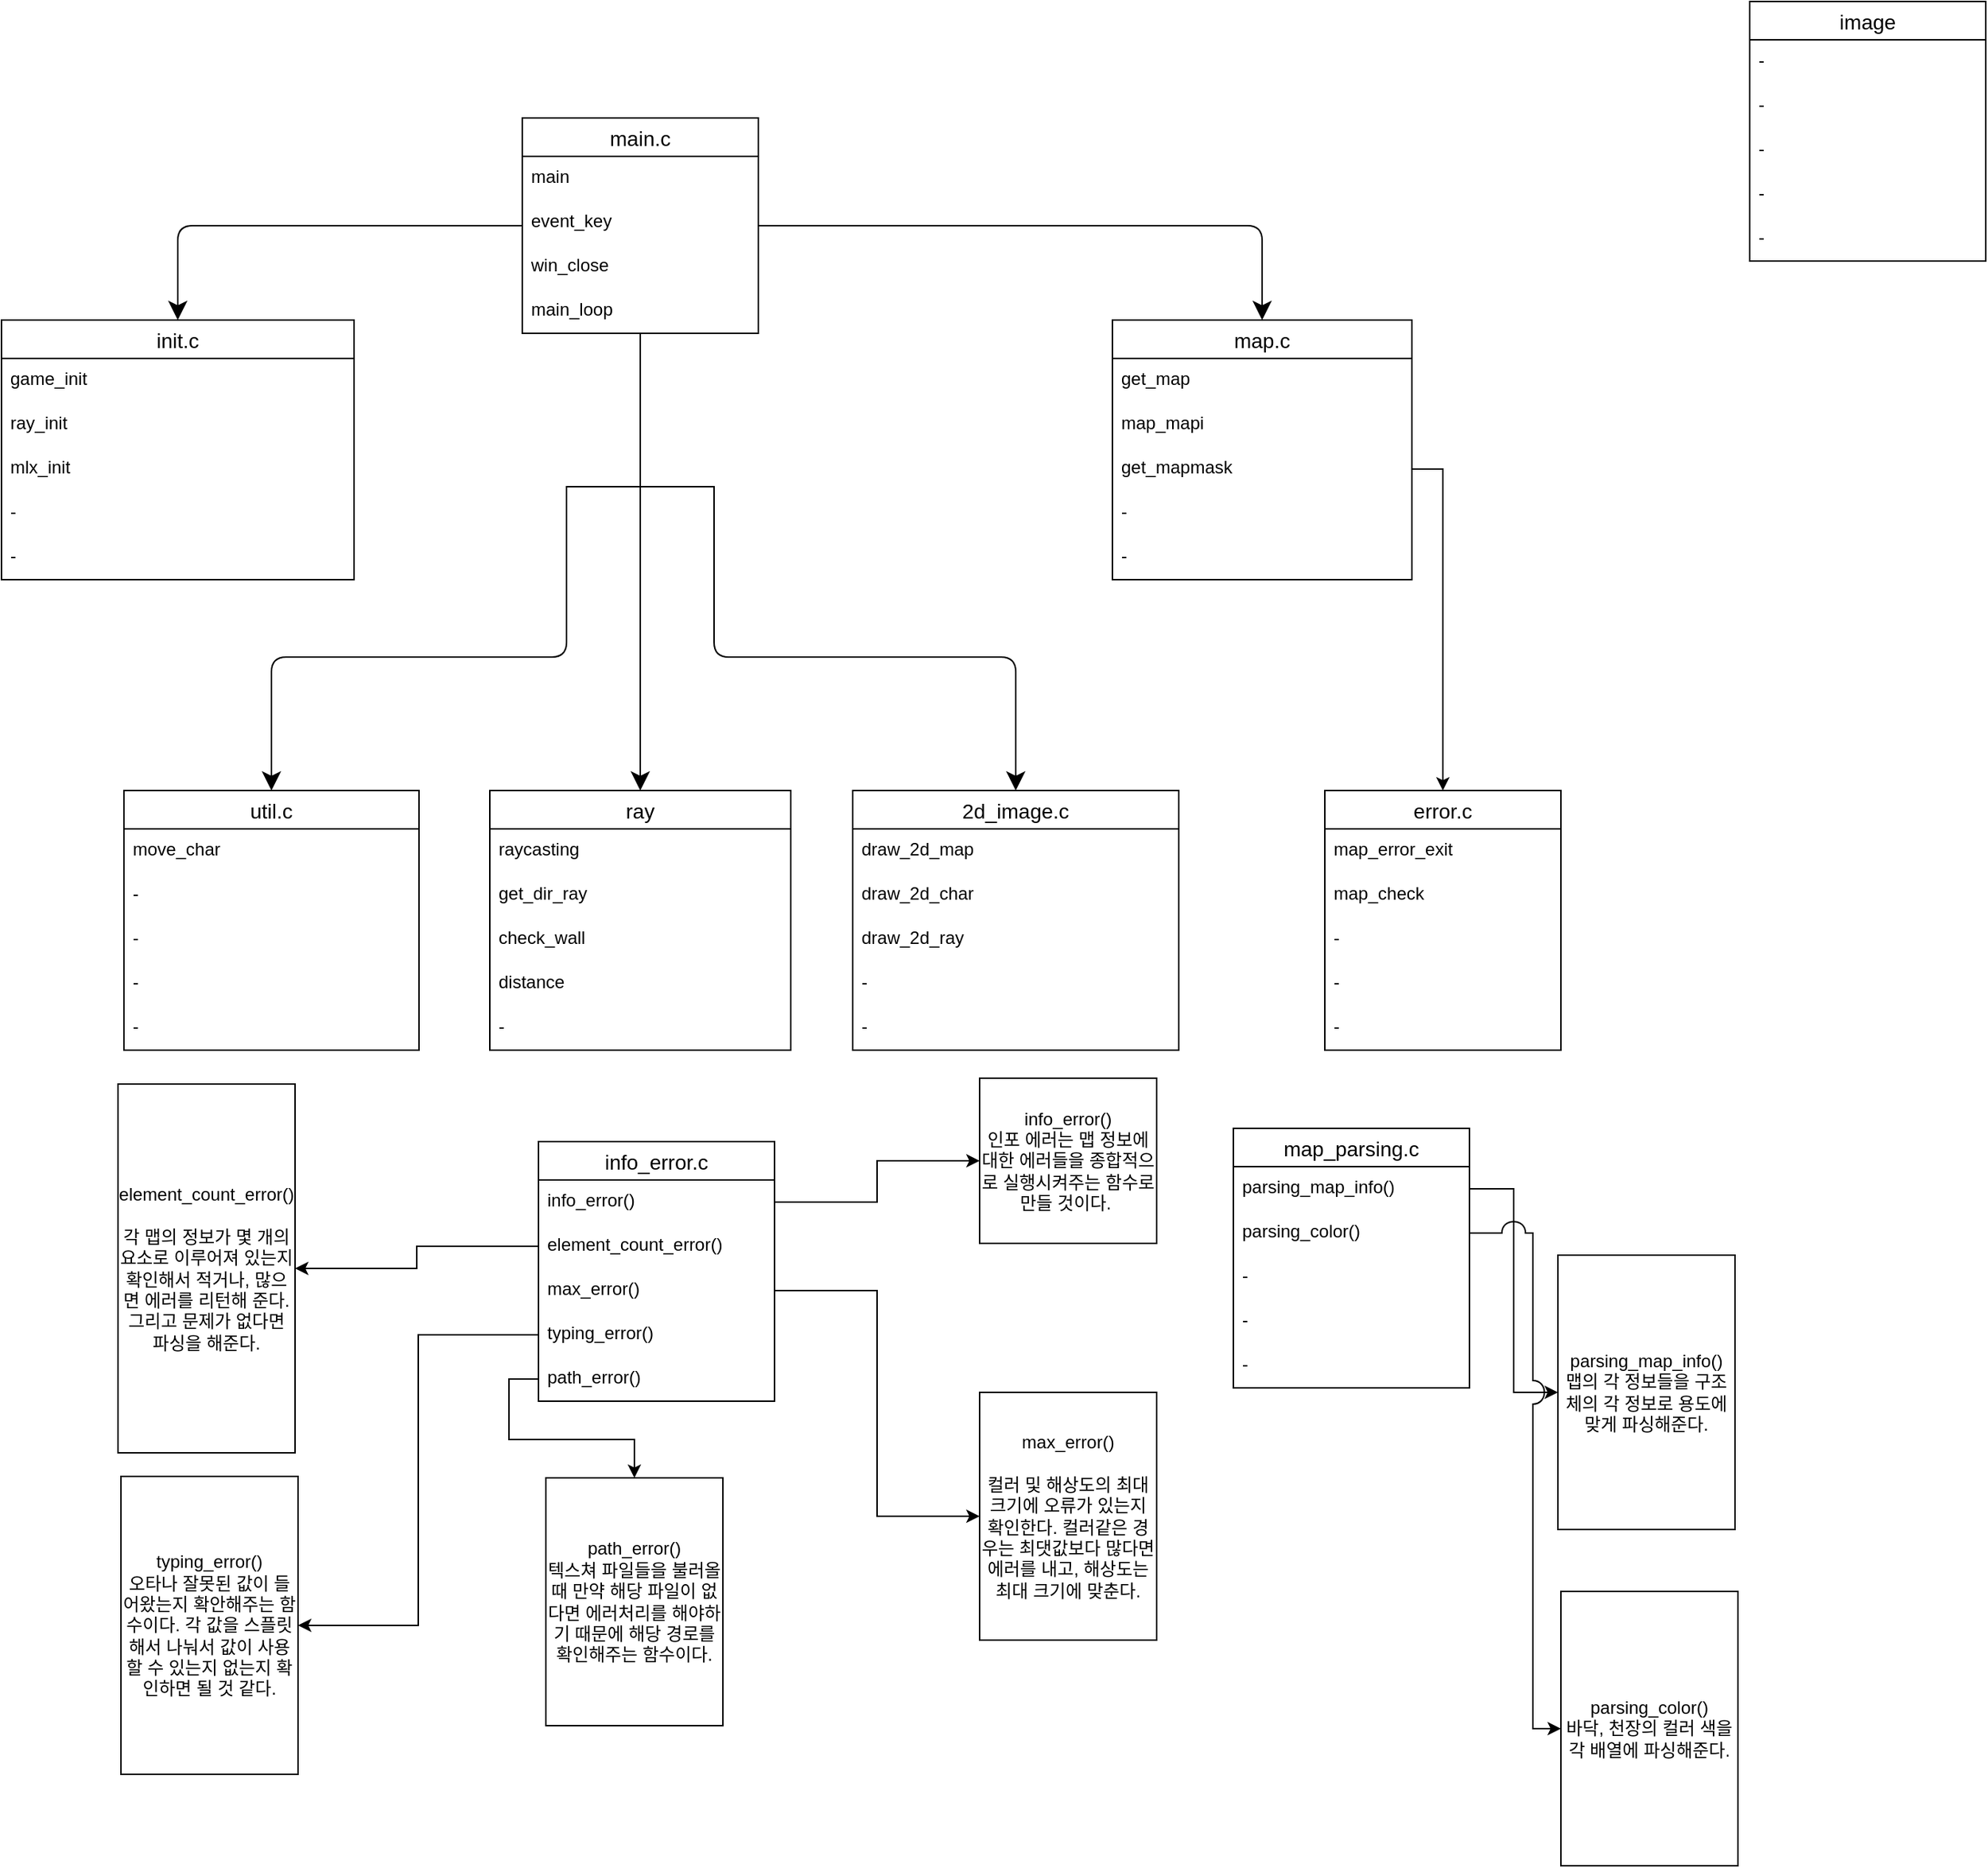 <mxfile version="14.2.7" type="github">
  <diagram name="Page-1" id="e56a1550-8fbb-45ad-956c-1786394a9013">
    <mxGraphModel dx="1298" dy="722" grid="0" gridSize="1" guides="1" tooltips="1" connect="1" arrows="1" fold="1" page="1" pageScale="1" pageWidth="3300" pageHeight="2339" background="#ffffff" math="0" shadow="0">
      <root>
        <mxCell id="0" />
        <mxCell id="1" parent="0" />
        <mxCell id="uAMPDl_Nky-WzL86phEE-77" value="main.c" style="swimlane;fontStyle=0;childLayout=stackLayout;horizontal=1;startSize=26;horizontalStack=0;resizeParent=1;resizeParentMax=0;resizeLast=0;collapsible=1;marginBottom=0;align=center;fontSize=14;fillColor=#FFFFFF;" parent="1" vertex="1">
          <mxGeometry x="1632" y="552" width="160" height="146" as="geometry" />
        </mxCell>
        <mxCell id="uAMPDl_Nky-WzL86phEE-78" value="main" style="text;strokeColor=none;fillColor=none;spacingLeft=4;spacingRight=4;overflow=hidden;rotatable=0;points=[[0,0.5],[1,0.5]];portConstraint=eastwest;fontSize=12;" parent="uAMPDl_Nky-WzL86phEE-77" vertex="1">
          <mxGeometry y="26" width="160" height="30" as="geometry" />
        </mxCell>
        <mxCell id="uAMPDl_Nky-WzL86phEE-79" value="event_key" style="text;strokeColor=none;fillColor=none;spacingLeft=4;spacingRight=4;overflow=hidden;rotatable=0;points=[[0,0.5],[1,0.5]];portConstraint=eastwest;fontSize=12;" parent="uAMPDl_Nky-WzL86phEE-77" vertex="1">
          <mxGeometry y="56" width="160" height="30" as="geometry" />
        </mxCell>
        <mxCell id="uAMPDl_Nky-WzL86phEE-85" value="win_close" style="text;strokeColor=none;fillColor=none;spacingLeft=4;spacingRight=4;overflow=hidden;rotatable=0;points=[[0,0.5],[1,0.5]];portConstraint=eastwest;fontSize=12;" parent="uAMPDl_Nky-WzL86phEE-77" vertex="1">
          <mxGeometry y="86" width="160" height="30" as="geometry" />
        </mxCell>
        <mxCell id="uAMPDl_Nky-WzL86phEE-86" value="main_loop" style="text;strokeColor=none;fillColor=none;spacingLeft=4;spacingRight=4;overflow=hidden;rotatable=0;points=[[0,0.5],[1,0.5]];portConstraint=eastwest;fontSize=12;" parent="uAMPDl_Nky-WzL86phEE-77" vertex="1">
          <mxGeometry y="116" width="160" height="30" as="geometry" />
        </mxCell>
        <mxCell id="uAMPDl_Nky-WzL86phEE-129" style="edgeStyle=orthogonalEdgeStyle;rounded=1;jumpStyle=arc;jumpSize=20;orthogonalLoop=1;jettySize=auto;html=1;startArrow=none;startFill=0;startSize=7;endArrow=classic;endFill=1;endSize=10;targetPerimeterSpacing=5;strokeWidth=1;entryX=0.5;entryY=0;entryDx=0;entryDy=0;" parent="1" source="uAMPDl_Nky-WzL86phEE-77" target="uAMPDl_Nky-WzL86phEE-81" edge="1">
          <mxGeometry relative="1" as="geometry" />
        </mxCell>
        <mxCell id="uAMPDl_Nky-WzL86phEE-81" value="map.c" style="swimlane;fontStyle=0;childLayout=stackLayout;horizontal=1;startSize=26;horizontalStack=0;resizeParent=1;resizeParentMax=0;resizeLast=0;collapsible=1;marginBottom=0;align=center;fontSize=14;fillColor=#FFFFFF;" parent="1" vertex="1">
          <mxGeometry x="2032" y="689" width="203" height="176" as="geometry" />
        </mxCell>
        <mxCell id="uAMPDl_Nky-WzL86phEE-82" value="get_map" style="text;strokeColor=none;fillColor=none;spacingLeft=4;spacingRight=4;overflow=hidden;rotatable=0;points=[[0,0.5],[1,0.5]];portConstraint=eastwest;fontSize=12;" parent="uAMPDl_Nky-WzL86phEE-81" vertex="1">
          <mxGeometry y="26" width="203" height="30" as="geometry" />
        </mxCell>
        <mxCell id="uAMPDl_Nky-WzL86phEE-83" value="map_mapi" style="text;strokeColor=none;fillColor=none;spacingLeft=4;spacingRight=4;overflow=hidden;rotatable=0;points=[[0,0.5],[1,0.5]];portConstraint=eastwest;fontSize=12;" parent="uAMPDl_Nky-WzL86phEE-81" vertex="1">
          <mxGeometry y="56" width="203" height="30" as="geometry" />
        </mxCell>
        <mxCell id="uAMPDl_Nky-WzL86phEE-84" value="get_mapmask" style="text;strokeColor=none;fillColor=none;spacingLeft=4;spacingRight=4;overflow=hidden;rotatable=0;points=[[0,0.5],[1,0.5]];portConstraint=eastwest;fontSize=12;" parent="uAMPDl_Nky-WzL86phEE-81" vertex="1">
          <mxGeometry y="86" width="203" height="30" as="geometry" />
        </mxCell>
        <mxCell id="uAMPDl_Nky-WzL86phEE-161" value="-" style="text;strokeColor=none;fillColor=none;spacingLeft=4;spacingRight=4;overflow=hidden;rotatable=0;points=[[0,0.5],[1,0.5]];portConstraint=eastwest;fontSize=12;" parent="uAMPDl_Nky-WzL86phEE-81" vertex="1">
          <mxGeometry y="116" width="203" height="30" as="geometry" />
        </mxCell>
        <mxCell id="uAMPDl_Nky-WzL86phEE-162" value="-" style="text;strokeColor=none;fillColor=none;spacingLeft=4;spacingRight=4;overflow=hidden;rotatable=0;points=[[0,0.5],[1,0.5]];portConstraint=eastwest;fontSize=12;" parent="uAMPDl_Nky-WzL86phEE-81" vertex="1">
          <mxGeometry y="146" width="203" height="30" as="geometry" />
        </mxCell>
        <mxCell id="uAMPDl_Nky-WzL86phEE-91" value="2d_image.c" style="swimlane;fontStyle=0;childLayout=stackLayout;horizontal=1;startSize=26;horizontalStack=0;resizeParent=1;resizeParentMax=0;resizeLast=0;collapsible=1;marginBottom=0;align=center;fontSize=14;fillColor=#FFFFFF;" parent="1" vertex="1">
          <mxGeometry x="1856" y="1008" width="221" height="176" as="geometry" />
        </mxCell>
        <mxCell id="uAMPDl_Nky-WzL86phEE-96" value="draw_2d_map" style="text;strokeColor=none;fillColor=none;spacingLeft=4;spacingRight=4;overflow=hidden;rotatable=0;points=[[0,0.5],[1,0.5]];portConstraint=eastwest;fontSize=12;" parent="uAMPDl_Nky-WzL86phEE-91" vertex="1">
          <mxGeometry y="26" width="221" height="30" as="geometry" />
        </mxCell>
        <mxCell id="uAMPDl_Nky-WzL86phEE-92" value="draw_2d_char" style="text;strokeColor=none;fillColor=none;spacingLeft=4;spacingRight=4;overflow=hidden;rotatable=0;points=[[0,0.5],[1,0.5]];portConstraint=eastwest;fontSize=12;" parent="uAMPDl_Nky-WzL86phEE-91" vertex="1">
          <mxGeometry y="56" width="221" height="30" as="geometry" />
        </mxCell>
        <mxCell id="uAMPDl_Nky-WzL86phEE-93" value="draw_2d_ray" style="text;strokeColor=none;fillColor=none;spacingLeft=4;spacingRight=4;overflow=hidden;rotatable=0;points=[[0,0.5],[1,0.5]];portConstraint=eastwest;fontSize=12;" parent="uAMPDl_Nky-WzL86phEE-91" vertex="1">
          <mxGeometry y="86" width="221" height="30" as="geometry" />
        </mxCell>
        <mxCell id="uAMPDl_Nky-WzL86phEE-94" value="-" style="text;strokeColor=none;fillColor=none;spacingLeft=4;spacingRight=4;overflow=hidden;rotatable=0;points=[[0,0.5],[1,0.5]];portConstraint=eastwest;fontSize=12;" parent="uAMPDl_Nky-WzL86phEE-91" vertex="1">
          <mxGeometry y="116" width="221" height="30" as="geometry" />
        </mxCell>
        <mxCell id="uAMPDl_Nky-WzL86phEE-95" value="-" style="text;strokeColor=none;fillColor=none;spacingLeft=4;spacingRight=4;overflow=hidden;rotatable=0;points=[[0,0.5],[1,0.5]];portConstraint=eastwest;fontSize=12;" parent="uAMPDl_Nky-WzL86phEE-91" vertex="1">
          <mxGeometry y="146" width="221" height="30" as="geometry" />
        </mxCell>
        <mxCell id="uAMPDl_Nky-WzL86phEE-103" value="image" style="swimlane;fontStyle=0;childLayout=stackLayout;horizontal=1;startSize=26;horizontalStack=0;resizeParent=1;resizeParentMax=0;resizeLast=0;collapsible=1;marginBottom=0;align=center;fontSize=14;fillColor=#FFFFFF;" parent="1" vertex="1">
          <mxGeometry x="2464" y="473" width="160" height="176" as="geometry" />
        </mxCell>
        <mxCell id="uAMPDl_Nky-WzL86phEE-104" value="-" style="text;strokeColor=none;fillColor=none;spacingLeft=4;spacingRight=4;overflow=hidden;rotatable=0;points=[[0,0.5],[1,0.5]];portConstraint=eastwest;fontSize=12;" parent="uAMPDl_Nky-WzL86phEE-103" vertex="1">
          <mxGeometry y="26" width="160" height="30" as="geometry" />
        </mxCell>
        <mxCell id="uAMPDl_Nky-WzL86phEE-105" value="-" style="text;strokeColor=none;fillColor=none;spacingLeft=4;spacingRight=4;overflow=hidden;rotatable=0;points=[[0,0.5],[1,0.5]];portConstraint=eastwest;fontSize=12;" parent="uAMPDl_Nky-WzL86phEE-103" vertex="1">
          <mxGeometry y="56" width="160" height="30" as="geometry" />
        </mxCell>
        <mxCell id="uAMPDl_Nky-WzL86phEE-106" value="-" style="text;strokeColor=none;fillColor=none;spacingLeft=4;spacingRight=4;overflow=hidden;rotatable=0;points=[[0,0.5],[1,0.5]];portConstraint=eastwest;fontSize=12;" parent="uAMPDl_Nky-WzL86phEE-103" vertex="1">
          <mxGeometry y="86" width="160" height="30" as="geometry" />
        </mxCell>
        <mxCell id="uAMPDl_Nky-WzL86phEE-107" value="-" style="text;strokeColor=none;fillColor=none;spacingLeft=4;spacingRight=4;overflow=hidden;rotatable=0;points=[[0,0.5],[1,0.5]];portConstraint=eastwest;fontSize=12;" parent="uAMPDl_Nky-WzL86phEE-103" vertex="1">
          <mxGeometry y="116" width="160" height="30" as="geometry" />
        </mxCell>
        <mxCell id="uAMPDl_Nky-WzL86phEE-108" value="-" style="text;strokeColor=none;fillColor=none;spacingLeft=4;spacingRight=4;overflow=hidden;rotatable=0;points=[[0,0.5],[1,0.5]];portConstraint=eastwest;fontSize=12;" parent="uAMPDl_Nky-WzL86phEE-103" vertex="1">
          <mxGeometry y="146" width="160" height="30" as="geometry" />
        </mxCell>
        <mxCell id="uAMPDl_Nky-WzL86phEE-109" value="util.c" style="swimlane;fontStyle=0;childLayout=stackLayout;horizontal=1;startSize=26;horizontalStack=0;resizeParent=1;resizeParentMax=0;resizeLast=0;collapsible=1;marginBottom=0;align=center;fontSize=14;fillColor=#FFFFFF;" parent="1" vertex="1">
          <mxGeometry x="1362" y="1008" width="200" height="176" as="geometry" />
        </mxCell>
        <mxCell id="uAMPDl_Nky-WzL86phEE-110" value="move_char" style="text;strokeColor=none;fillColor=none;spacingLeft=4;spacingRight=4;overflow=hidden;rotatable=0;points=[[0,0.5],[1,0.5]];portConstraint=eastwest;fontSize=12;" parent="uAMPDl_Nky-WzL86phEE-109" vertex="1">
          <mxGeometry y="26" width="200" height="30" as="geometry" />
        </mxCell>
        <mxCell id="uAMPDl_Nky-WzL86phEE-111" value="-" style="text;strokeColor=none;fillColor=none;spacingLeft=4;spacingRight=4;overflow=hidden;rotatable=0;points=[[0,0.5],[1,0.5]];portConstraint=eastwest;fontSize=12;" parent="uAMPDl_Nky-WzL86phEE-109" vertex="1">
          <mxGeometry y="56" width="200" height="30" as="geometry" />
        </mxCell>
        <mxCell id="uAMPDl_Nky-WzL86phEE-112" value="-" style="text;strokeColor=none;fillColor=none;spacingLeft=4;spacingRight=4;overflow=hidden;rotatable=0;points=[[0,0.5],[1,0.5]];portConstraint=eastwest;fontSize=12;" parent="uAMPDl_Nky-WzL86phEE-109" vertex="1">
          <mxGeometry y="86" width="200" height="30" as="geometry" />
        </mxCell>
        <mxCell id="uAMPDl_Nky-WzL86phEE-113" value="-" style="text;strokeColor=none;fillColor=none;spacingLeft=4;spacingRight=4;overflow=hidden;rotatable=0;points=[[0,0.5],[1,0.5]];portConstraint=eastwest;fontSize=12;" parent="uAMPDl_Nky-WzL86phEE-109" vertex="1">
          <mxGeometry y="116" width="200" height="30" as="geometry" />
        </mxCell>
        <mxCell id="uAMPDl_Nky-WzL86phEE-114" value="-" style="text;strokeColor=none;fillColor=none;spacingLeft=4;spacingRight=4;overflow=hidden;rotatable=0;points=[[0,0.5],[1,0.5]];portConstraint=eastwest;fontSize=12;" parent="uAMPDl_Nky-WzL86phEE-109" vertex="1">
          <mxGeometry y="146" width="200" height="30" as="geometry" />
        </mxCell>
        <mxCell id="uAMPDl_Nky-WzL86phEE-115" value="ray" style="swimlane;fontStyle=0;childLayout=stackLayout;horizontal=1;startSize=26;horizontalStack=0;resizeParent=1;resizeParentMax=0;resizeLast=0;collapsible=1;marginBottom=0;align=center;fontSize=14;fillColor=#FFFFFF;" parent="1" vertex="1">
          <mxGeometry x="1610" y="1008" width="204" height="176" as="geometry" />
        </mxCell>
        <mxCell id="uAMPDl_Nky-WzL86phEE-118" value="raycasting" style="text;strokeColor=none;fillColor=none;spacingLeft=4;spacingRight=4;overflow=hidden;rotatable=0;points=[[0,0.5],[1,0.5]];portConstraint=eastwest;fontSize=12;" parent="uAMPDl_Nky-WzL86phEE-115" vertex="1">
          <mxGeometry y="26" width="204" height="30" as="geometry" />
        </mxCell>
        <mxCell id="uAMPDl_Nky-WzL86phEE-120" value="get_dir_ray" style="text;strokeColor=none;fillColor=none;spacingLeft=4;spacingRight=4;overflow=hidden;rotatable=0;points=[[0,0.5],[1,0.5]];portConstraint=eastwest;fontSize=12;" parent="uAMPDl_Nky-WzL86phEE-115" vertex="1">
          <mxGeometry y="56" width="204" height="30" as="geometry" />
        </mxCell>
        <mxCell id="uAMPDl_Nky-WzL86phEE-117" value="check_wall" style="text;strokeColor=none;fillColor=none;spacingLeft=4;spacingRight=4;overflow=hidden;rotatable=0;points=[[0,0.5],[1,0.5]];portConstraint=eastwest;fontSize=12;" parent="uAMPDl_Nky-WzL86phEE-115" vertex="1">
          <mxGeometry y="86" width="204" height="30" as="geometry" />
        </mxCell>
        <mxCell id="uAMPDl_Nky-WzL86phEE-119" value="distance" style="text;strokeColor=none;fillColor=none;spacingLeft=4;spacingRight=4;overflow=hidden;rotatable=0;points=[[0,0.5],[1,0.5]];portConstraint=eastwest;fontSize=12;" parent="uAMPDl_Nky-WzL86phEE-115" vertex="1">
          <mxGeometry y="116" width="204" height="30" as="geometry" />
        </mxCell>
        <mxCell id="uAMPDl_Nky-WzL86phEE-116" value="-" style="text;strokeColor=none;fillColor=none;spacingLeft=4;spacingRight=4;overflow=hidden;rotatable=0;points=[[0,0.5],[1,0.5]];portConstraint=eastwest;fontSize=12;" parent="uAMPDl_Nky-WzL86phEE-115" vertex="1">
          <mxGeometry y="146" width="204" height="30" as="geometry" />
        </mxCell>
        <mxCell id="uAMPDl_Nky-WzL86phEE-130" style="edgeStyle=orthogonalEdgeStyle;rounded=1;jumpStyle=arc;jumpSize=20;orthogonalLoop=1;jettySize=auto;html=1;startArrow=none;startFill=0;startSize=7;endArrow=classic;endFill=1;endSize=10;targetPerimeterSpacing=5;strokeWidth=1;entryX=0.5;entryY=0;entryDx=0;entryDy=0;" parent="1" source="uAMPDl_Nky-WzL86phEE-77" target="uAMPDl_Nky-WzL86phEE-121" edge="1">
          <mxGeometry relative="1" as="geometry" />
        </mxCell>
        <mxCell id="uAMPDl_Nky-WzL86phEE-121" value="init.c" style="swimlane;fontStyle=0;childLayout=stackLayout;horizontal=1;startSize=26;horizontalStack=0;resizeParent=1;resizeParentMax=0;resizeLast=0;collapsible=1;marginBottom=0;align=center;fontSize=14;fillColor=#FFFFFF;" parent="1" vertex="1">
          <mxGeometry x="1279" y="689" width="239" height="176" as="geometry" />
        </mxCell>
        <mxCell id="uAMPDl_Nky-WzL86phEE-122" value="game_init" style="text;strokeColor=none;fillColor=none;spacingLeft=4;spacingRight=4;overflow=hidden;rotatable=0;points=[[0,0.5],[1,0.5]];portConstraint=eastwest;fontSize=12;" parent="uAMPDl_Nky-WzL86phEE-121" vertex="1">
          <mxGeometry y="26" width="239" height="30" as="geometry" />
        </mxCell>
        <mxCell id="uAMPDl_Nky-WzL86phEE-123" value="ray_init" style="text;strokeColor=none;fillColor=none;spacingLeft=4;spacingRight=4;overflow=hidden;rotatable=0;points=[[0,0.5],[1,0.5]];portConstraint=eastwest;fontSize=12;" parent="uAMPDl_Nky-WzL86phEE-121" vertex="1">
          <mxGeometry y="56" width="239" height="30" as="geometry" />
        </mxCell>
        <mxCell id="uAMPDl_Nky-WzL86phEE-80" value="mlx_init" style="text;strokeColor=none;fillColor=none;spacingLeft=4;spacingRight=4;overflow=hidden;rotatable=0;points=[[0,0.5],[1,0.5]];portConstraint=eastwest;fontSize=12;" parent="uAMPDl_Nky-WzL86phEE-121" vertex="1">
          <mxGeometry y="86" width="239" height="30" as="geometry" />
        </mxCell>
        <mxCell id="uAMPDl_Nky-WzL86phEE-125" value="-" style="text;strokeColor=none;fillColor=none;spacingLeft=4;spacingRight=4;overflow=hidden;rotatable=0;points=[[0,0.5],[1,0.5]];portConstraint=eastwest;fontSize=12;" parent="uAMPDl_Nky-WzL86phEE-121" vertex="1">
          <mxGeometry y="116" width="239" height="30" as="geometry" />
        </mxCell>
        <mxCell id="uAMPDl_Nky-WzL86phEE-126" value="-" style="text;strokeColor=none;fillColor=none;spacingLeft=4;spacingRight=4;overflow=hidden;rotatable=0;points=[[0,0.5],[1,0.5]];portConstraint=eastwest;fontSize=12;" parent="uAMPDl_Nky-WzL86phEE-121" vertex="1">
          <mxGeometry y="146" width="239" height="30" as="geometry" />
        </mxCell>
        <mxCell id="uAMPDl_Nky-WzL86phEE-156" style="edgeStyle=orthogonalEdgeStyle;rounded=1;sketch=0;jumpStyle=arc;jumpSize=20;orthogonalLoop=1;jettySize=auto;html=1;exitX=1;exitY=0;exitDx=0;exitDy=0;exitPerimeter=0;startArrow=none;startFill=0;startSize=7;endArrow=classic;endFill=1;endSize=10;targetPerimeterSpacing=0;strokeWidth=1;" parent="1" source="uAMPDl_Nky-WzL86phEE-155" target="uAMPDl_Nky-WzL86phEE-91" edge="1">
          <mxGeometry relative="1" as="geometry" />
        </mxCell>
        <mxCell id="uAMPDl_Nky-WzL86phEE-157" style="edgeStyle=orthogonalEdgeStyle;rounded=1;sketch=0;jumpStyle=arc;jumpSize=20;orthogonalLoop=1;jettySize=auto;html=1;exitX=0;exitY=0.5;exitDx=0;exitDy=0;exitPerimeter=0;startArrow=none;startFill=0;startSize=7;endArrow=none;endFill=0;endSize=10;targetPerimeterSpacing=0;strokeWidth=1;" parent="1" source="uAMPDl_Nky-WzL86phEE-155" target="uAMPDl_Nky-WzL86phEE-77" edge="1">
          <mxGeometry relative="1" as="geometry" />
        </mxCell>
        <mxCell id="uAMPDl_Nky-WzL86phEE-158" style="edgeStyle=orthogonalEdgeStyle;rounded=1;sketch=0;jumpStyle=arc;jumpSize=20;orthogonalLoop=1;jettySize=auto;html=1;exitX=1;exitY=0.5;exitDx=0;exitDy=0;exitPerimeter=0;entryX=0.5;entryY=0;entryDx=0;entryDy=0;startArrow=none;startFill=0;startSize=7;endArrow=classic;endFill=1;endSize=10;targetPerimeterSpacing=5;strokeWidth=1;" parent="1" source="uAMPDl_Nky-WzL86phEE-155" target="uAMPDl_Nky-WzL86phEE-115" edge="1">
          <mxGeometry relative="1" as="geometry" />
        </mxCell>
        <mxCell id="uAMPDl_Nky-WzL86phEE-159" style="edgeStyle=orthogonalEdgeStyle;rounded=1;sketch=0;jumpStyle=arc;jumpSize=20;orthogonalLoop=1;jettySize=auto;html=1;exitX=1;exitY=1;exitDx=0;exitDy=0;exitPerimeter=0;startArrow=none;startFill=0;startSize=7;endArrow=classic;endFill=1;endSize=10;targetPerimeterSpacing=0;strokeWidth=1;" parent="1" source="uAMPDl_Nky-WzL86phEE-155" target="uAMPDl_Nky-WzL86phEE-109" edge="1">
          <mxGeometry relative="1" as="geometry" />
        </mxCell>
        <mxCell id="uAMPDl_Nky-WzL86phEE-155" value="" style="strokeWidth=1;html=1;shape=mxgraph.flowchart.annotation_2;align=left;labelPosition=right;pointerEvents=1;fillColor=#FFFFFF;direction=south;" parent="1" vertex="1">
          <mxGeometry x="1662" y="777" width="100" height="50" as="geometry" />
        </mxCell>
        <mxCell id="uAMPDl_Nky-WzL86phEE-160" style="edgeStyle=orthogonalEdgeStyle;rounded=1;sketch=0;jumpStyle=none;jumpSize=20;orthogonalLoop=0;jettySize=auto;html=1;exitX=0;exitY=0.5;exitDx=0;exitDy=0;exitPerimeter=0;entryX=1;entryY=0.5;entryDx=0;entryDy=0;entryPerimeter=0;startArrow=none;startFill=0;startSize=7;endArrow=none;endFill=0;endSize=10;targetPerimeterSpacing=5;strokeWidth=1;anchorPointDirection=1;editable=1;bendable=1;movable=1;cloneable=1;deletable=1;" parent="1" source="uAMPDl_Nky-WzL86phEE-155" target="uAMPDl_Nky-WzL86phEE-155" edge="1">
          <mxGeometry relative="1" as="geometry" />
        </mxCell>
        <mxCell id="8qiG2ld6KfT_s-U2V5Yb-2" value="error.c" style="swimlane;fontStyle=0;childLayout=stackLayout;horizontal=1;startSize=26;horizontalStack=0;resizeParent=1;resizeParentMax=0;resizeLast=0;collapsible=1;marginBottom=0;align=center;fontSize=14;fillColor=#FFFFFF;" vertex="1" parent="1">
          <mxGeometry x="2176" y="1008" width="160" height="176" as="geometry" />
        </mxCell>
        <mxCell id="8qiG2ld6KfT_s-U2V5Yb-3" value="map_error_exit" style="text;strokeColor=none;fillColor=none;spacingLeft=4;spacingRight=4;overflow=hidden;rotatable=0;points=[[0,0.5],[1,0.5]];portConstraint=eastwest;fontSize=12;" vertex="1" parent="8qiG2ld6KfT_s-U2V5Yb-2">
          <mxGeometry y="26" width="160" height="30" as="geometry" />
        </mxCell>
        <mxCell id="8qiG2ld6KfT_s-U2V5Yb-4" value="map_check" style="text;strokeColor=none;fillColor=none;spacingLeft=4;spacingRight=4;overflow=hidden;rotatable=0;points=[[0,0.5],[1,0.5]];portConstraint=eastwest;fontSize=12;" vertex="1" parent="8qiG2ld6KfT_s-U2V5Yb-2">
          <mxGeometry y="56" width="160" height="30" as="geometry" />
        </mxCell>
        <mxCell id="8qiG2ld6KfT_s-U2V5Yb-5" value="-" style="text;strokeColor=none;fillColor=none;spacingLeft=4;spacingRight=4;overflow=hidden;rotatable=0;points=[[0,0.5],[1,0.5]];portConstraint=eastwest;fontSize=12;" vertex="1" parent="8qiG2ld6KfT_s-U2V5Yb-2">
          <mxGeometry y="86" width="160" height="30" as="geometry" />
        </mxCell>
        <mxCell id="8qiG2ld6KfT_s-U2V5Yb-6" value="-" style="text;strokeColor=none;fillColor=none;spacingLeft=4;spacingRight=4;overflow=hidden;rotatable=0;points=[[0,0.5],[1,0.5]];portConstraint=eastwest;fontSize=12;" vertex="1" parent="8qiG2ld6KfT_s-U2V5Yb-2">
          <mxGeometry y="116" width="160" height="30" as="geometry" />
        </mxCell>
        <mxCell id="8qiG2ld6KfT_s-U2V5Yb-7" value="-" style="text;strokeColor=none;fillColor=none;spacingLeft=4;spacingRight=4;overflow=hidden;rotatable=0;points=[[0,0.5],[1,0.5]];portConstraint=eastwest;fontSize=12;" vertex="1" parent="8qiG2ld6KfT_s-U2V5Yb-2">
          <mxGeometry y="146" width="160" height="30" as="geometry" />
        </mxCell>
        <mxCell id="8qiG2ld6KfT_s-U2V5Yb-8" style="edgeStyle=orthogonalEdgeStyle;rounded=0;orthogonalLoop=1;jettySize=auto;html=1;exitX=1;exitY=0.5;exitDx=0;exitDy=0;entryX=0.5;entryY=0;entryDx=0;entryDy=0;" edge="1" parent="1" source="uAMPDl_Nky-WzL86phEE-84" target="8qiG2ld6KfT_s-U2V5Yb-2">
          <mxGeometry relative="1" as="geometry" />
        </mxCell>
        <mxCell id="8qiG2ld6KfT_s-U2V5Yb-10" value="info_error.c" style="swimlane;fontStyle=0;childLayout=stackLayout;horizontal=1;startSize=26;horizontalStack=0;resizeParent=1;resizeParentMax=0;resizeLast=0;collapsible=1;marginBottom=0;align=center;fontSize=14;fillColor=#FFFFFF;" vertex="1" parent="1">
          <mxGeometry x="1643" y="1246" width="160" height="176" as="geometry" />
        </mxCell>
        <mxCell id="8qiG2ld6KfT_s-U2V5Yb-11" value="info_error()" style="text;strokeColor=none;fillColor=none;spacingLeft=4;spacingRight=4;overflow=hidden;rotatable=0;points=[[0,0.5],[1,0.5]];portConstraint=eastwest;fontSize=12;" vertex="1" parent="8qiG2ld6KfT_s-U2V5Yb-10">
          <mxGeometry y="26" width="160" height="30" as="geometry" />
        </mxCell>
        <mxCell id="8qiG2ld6KfT_s-U2V5Yb-12" value="element_count_error()" style="text;strokeColor=none;fillColor=none;spacingLeft=4;spacingRight=4;overflow=hidden;rotatable=0;points=[[0,0.5],[1,0.5]];portConstraint=eastwest;fontSize=12;" vertex="1" parent="8qiG2ld6KfT_s-U2V5Yb-10">
          <mxGeometry y="56" width="160" height="30" as="geometry" />
        </mxCell>
        <mxCell id="8qiG2ld6KfT_s-U2V5Yb-14" value="max_error()" style="text;strokeColor=none;fillColor=none;spacingLeft=4;spacingRight=4;overflow=hidden;rotatable=0;points=[[0,0.5],[1,0.5]];portConstraint=eastwest;fontSize=12;" vertex="1" parent="8qiG2ld6KfT_s-U2V5Yb-10">
          <mxGeometry y="86" width="160" height="30" as="geometry" />
        </mxCell>
        <mxCell id="8qiG2ld6KfT_s-U2V5Yb-13" value="typing_error()" style="text;strokeColor=none;fillColor=none;spacingLeft=4;spacingRight=4;overflow=hidden;rotatable=0;points=[[0,0.5],[1,0.5]];portConstraint=eastwest;fontSize=12;" vertex="1" parent="8qiG2ld6KfT_s-U2V5Yb-10">
          <mxGeometry y="116" width="160" height="30" as="geometry" />
        </mxCell>
        <mxCell id="8qiG2ld6KfT_s-U2V5Yb-15" value="path_error()" style="text;strokeColor=none;fillColor=none;spacingLeft=4;spacingRight=4;overflow=hidden;rotatable=0;points=[[0,0.5],[1,0.5]];portConstraint=eastwest;fontSize=12;" vertex="1" parent="8qiG2ld6KfT_s-U2V5Yb-10">
          <mxGeometry y="146" width="160" height="30" as="geometry" />
        </mxCell>
        <mxCell id="8qiG2ld6KfT_s-U2V5Yb-16" value="info_error()&lt;br&gt;인포 에러는 맵 정보에 대한 에러들을 종합적으로 실행시켜주는 함수로 만들 것이다.&amp;nbsp;" style="rounded=0;whiteSpace=wrap;html=1;" vertex="1" parent="1">
          <mxGeometry x="1942" y="1203" width="120" height="112" as="geometry" />
        </mxCell>
        <mxCell id="8qiG2ld6KfT_s-U2V5Yb-17" value="&lt;span style=&quot;text-align: left&quot;&gt;parsing_map_info()&lt;/span&gt;&lt;br&gt;맵의 각 정보들을 구조체의 각 정보로 용도에 맞게 파싱해준다." style="rounded=0;whiteSpace=wrap;html=1;" vertex="1" parent="1">
          <mxGeometry x="2334" y="1323" width="120" height="186" as="geometry" />
        </mxCell>
        <mxCell id="8qiG2ld6KfT_s-U2V5Yb-18" style="edgeStyle=orthogonalEdgeStyle;rounded=0;orthogonalLoop=1;jettySize=auto;html=1;exitX=1;exitY=0.5;exitDx=0;exitDy=0;entryX=0;entryY=0.5;entryDx=0;entryDy=0;" edge="1" parent="1" source="8qiG2ld6KfT_s-U2V5Yb-11" target="8qiG2ld6KfT_s-U2V5Yb-16">
          <mxGeometry relative="1" as="geometry" />
        </mxCell>
        <mxCell id="8qiG2ld6KfT_s-U2V5Yb-19" style="edgeStyle=orthogonalEdgeStyle;rounded=0;orthogonalLoop=1;jettySize=auto;html=1;entryX=0;entryY=0.5;entryDx=0;entryDy=0;" edge="1" parent="1" source="8qiG2ld6KfT_s-U2V5Yb-27" target="8qiG2ld6KfT_s-U2V5Yb-17">
          <mxGeometry relative="1" as="geometry" />
        </mxCell>
        <mxCell id="8qiG2ld6KfT_s-U2V5Yb-20" value="element_count_error()&lt;br&gt;&lt;br&gt;각 맵의 정보가 몇 개의 요소로 이루어져 있는지 확인해서 적거나, 많으면 에러를 리턴해 준다. 그리고 문제가 없다면 파싱을 해준다." style="rounded=0;whiteSpace=wrap;html=1;" vertex="1" parent="1">
          <mxGeometry x="1358" y="1207" width="120" height="250" as="geometry" />
        </mxCell>
        <mxCell id="8qiG2ld6KfT_s-U2V5Yb-21" style="edgeStyle=orthogonalEdgeStyle;rounded=0;orthogonalLoop=1;jettySize=auto;html=1;entryX=1;entryY=0.5;entryDx=0;entryDy=0;" edge="1" parent="1" source="8qiG2ld6KfT_s-U2V5Yb-12" target="8qiG2ld6KfT_s-U2V5Yb-20">
          <mxGeometry relative="1" as="geometry" />
        </mxCell>
        <mxCell id="8qiG2ld6KfT_s-U2V5Yb-22" value="typing_error()&lt;br&gt;오타나 잘못된 값이 들어왔는지 확안해주는 함수이다. 각 값을 스플릿해서 나눠서 값이 사용할 수 있는지 없는지 확인하면 될 것 같다." style="rounded=0;whiteSpace=wrap;html=1;" vertex="1" parent="1">
          <mxGeometry x="1360" y="1473" width="120" height="202" as="geometry" />
        </mxCell>
        <mxCell id="8qiG2ld6KfT_s-U2V5Yb-23" style="edgeStyle=orthogonalEdgeStyle;rounded=0;orthogonalLoop=1;jettySize=auto;html=1;exitX=0;exitY=0.5;exitDx=0;exitDy=0;entryX=1;entryY=0.5;entryDx=0;entryDy=0;" edge="1" parent="1" source="8qiG2ld6KfT_s-U2V5Yb-13" target="8qiG2ld6KfT_s-U2V5Yb-22">
          <mxGeometry relative="1" as="geometry" />
        </mxCell>
        <mxCell id="8qiG2ld6KfT_s-U2V5Yb-24" value="path_error()&lt;br&gt;텍스쳐 파일들을 불러올 때 만약 해당 파일이 없다면 에러처리를 해야하기 때문에 해당 경로를 확인해주는 함수이다." style="rounded=0;whiteSpace=wrap;html=1;" vertex="1" parent="1">
          <mxGeometry x="1648" y="1474" width="120" height="168" as="geometry" />
        </mxCell>
        <mxCell id="8qiG2ld6KfT_s-U2V5Yb-25" style="edgeStyle=orthogonalEdgeStyle;rounded=0;orthogonalLoop=1;jettySize=auto;html=1;exitX=0;exitY=0.5;exitDx=0;exitDy=0;entryX=0.5;entryY=0;entryDx=0;entryDy=0;" edge="1" parent="1" source="8qiG2ld6KfT_s-U2V5Yb-15" target="8qiG2ld6KfT_s-U2V5Yb-24">
          <mxGeometry relative="1" as="geometry" />
        </mxCell>
        <mxCell id="8qiG2ld6KfT_s-U2V5Yb-26" value="map_parsing.c" style="swimlane;fontStyle=0;childLayout=stackLayout;horizontal=1;startSize=26;horizontalStack=0;resizeParent=1;resizeParentMax=0;resizeLast=0;collapsible=1;marginBottom=0;align=center;fontSize=14;fillColor=#FFFFFF;" vertex="1" parent="1">
          <mxGeometry x="2114" y="1237" width="160" height="176" as="geometry" />
        </mxCell>
        <mxCell id="8qiG2ld6KfT_s-U2V5Yb-27" value="parsing_map_info()" style="text;strokeColor=none;fillColor=none;spacingLeft=4;spacingRight=4;overflow=hidden;rotatable=0;points=[[0,0.5],[1,0.5]];portConstraint=eastwest;fontSize=12;" vertex="1" parent="8qiG2ld6KfT_s-U2V5Yb-26">
          <mxGeometry y="26" width="160" height="30" as="geometry" />
        </mxCell>
        <mxCell id="8qiG2ld6KfT_s-U2V5Yb-28" value="parsing_color()" style="text;strokeColor=none;fillColor=none;spacingLeft=4;spacingRight=4;overflow=hidden;rotatable=0;points=[[0,0.5],[1,0.5]];portConstraint=eastwest;fontSize=12;" vertex="1" parent="8qiG2ld6KfT_s-U2V5Yb-26">
          <mxGeometry y="56" width="160" height="30" as="geometry" />
        </mxCell>
        <mxCell id="8qiG2ld6KfT_s-U2V5Yb-29" value="-" style="text;strokeColor=none;fillColor=none;spacingLeft=4;spacingRight=4;overflow=hidden;rotatable=0;points=[[0,0.5],[1,0.5]];portConstraint=eastwest;fontSize=12;" vertex="1" parent="8qiG2ld6KfT_s-U2V5Yb-26">
          <mxGeometry y="86" width="160" height="30" as="geometry" />
        </mxCell>
        <mxCell id="8qiG2ld6KfT_s-U2V5Yb-30" value="-" style="text;strokeColor=none;fillColor=none;spacingLeft=4;spacingRight=4;overflow=hidden;rotatable=0;points=[[0,0.5],[1,0.5]];portConstraint=eastwest;fontSize=12;" vertex="1" parent="8qiG2ld6KfT_s-U2V5Yb-26">
          <mxGeometry y="116" width="160" height="30" as="geometry" />
        </mxCell>
        <mxCell id="8qiG2ld6KfT_s-U2V5Yb-31" value="-" style="text;strokeColor=none;fillColor=none;spacingLeft=4;spacingRight=4;overflow=hidden;rotatable=0;points=[[0,0.5],[1,0.5]];portConstraint=eastwest;fontSize=12;" vertex="1" parent="8qiG2ld6KfT_s-U2V5Yb-26">
          <mxGeometry y="146" width="160" height="30" as="geometry" />
        </mxCell>
        <mxCell id="8qiG2ld6KfT_s-U2V5Yb-32" value="&lt;div&gt;&lt;span&gt;parsing_color()&lt;/span&gt;&lt;/div&gt;&lt;div&gt;바닥, 천장의 컬러 색을 각 배열에 파싱해준다.&lt;/div&gt;" style="rounded=0;whiteSpace=wrap;html=1;align=center;" vertex="1" parent="1">
          <mxGeometry x="2336" y="1551" width="120" height="186" as="geometry" />
        </mxCell>
        <mxCell id="8qiG2ld6KfT_s-U2V5Yb-33" style="edgeStyle=orthogonalEdgeStyle;rounded=0;orthogonalLoop=1;jettySize=auto;html=1;exitX=1;exitY=0.5;exitDx=0;exitDy=0;entryX=0;entryY=0.5;entryDx=0;entryDy=0;jumpStyle=arc;jumpSize=16;" edge="1" parent="1" source="8qiG2ld6KfT_s-U2V5Yb-28" target="8qiG2ld6KfT_s-U2V5Yb-32">
          <mxGeometry relative="1" as="geometry">
            <Array as="points">
              <mxPoint x="2317" y="1308" />
              <mxPoint x="2317" y="1644" />
            </Array>
          </mxGeometry>
        </mxCell>
        <mxCell id="8qiG2ld6KfT_s-U2V5Yb-34" value="max_error()&lt;br&gt;&lt;br&gt;컬러 및 해상도의 최대 크기에 오류가 있는지 확인한다. 컬러같은 경우는 최댓값보다 많다면 에러를 내고, 해상도는 최대 크기에 맞춘다." style="rounded=0;whiteSpace=wrap;html=1;" vertex="1" parent="1">
          <mxGeometry x="1942" y="1416" width="120" height="168" as="geometry" />
        </mxCell>
        <mxCell id="8qiG2ld6KfT_s-U2V5Yb-35" style="edgeStyle=orthogonalEdgeStyle;rounded=0;jumpStyle=arc;jumpSize=16;orthogonalLoop=1;jettySize=auto;html=1;exitX=1;exitY=0.5;exitDx=0;exitDy=0;entryX=0;entryY=0.5;entryDx=0;entryDy=0;" edge="1" parent="1" source="8qiG2ld6KfT_s-U2V5Yb-14" target="8qiG2ld6KfT_s-U2V5Yb-34">
          <mxGeometry relative="1" as="geometry" />
        </mxCell>
      </root>
    </mxGraphModel>
  </diagram>
</mxfile>
